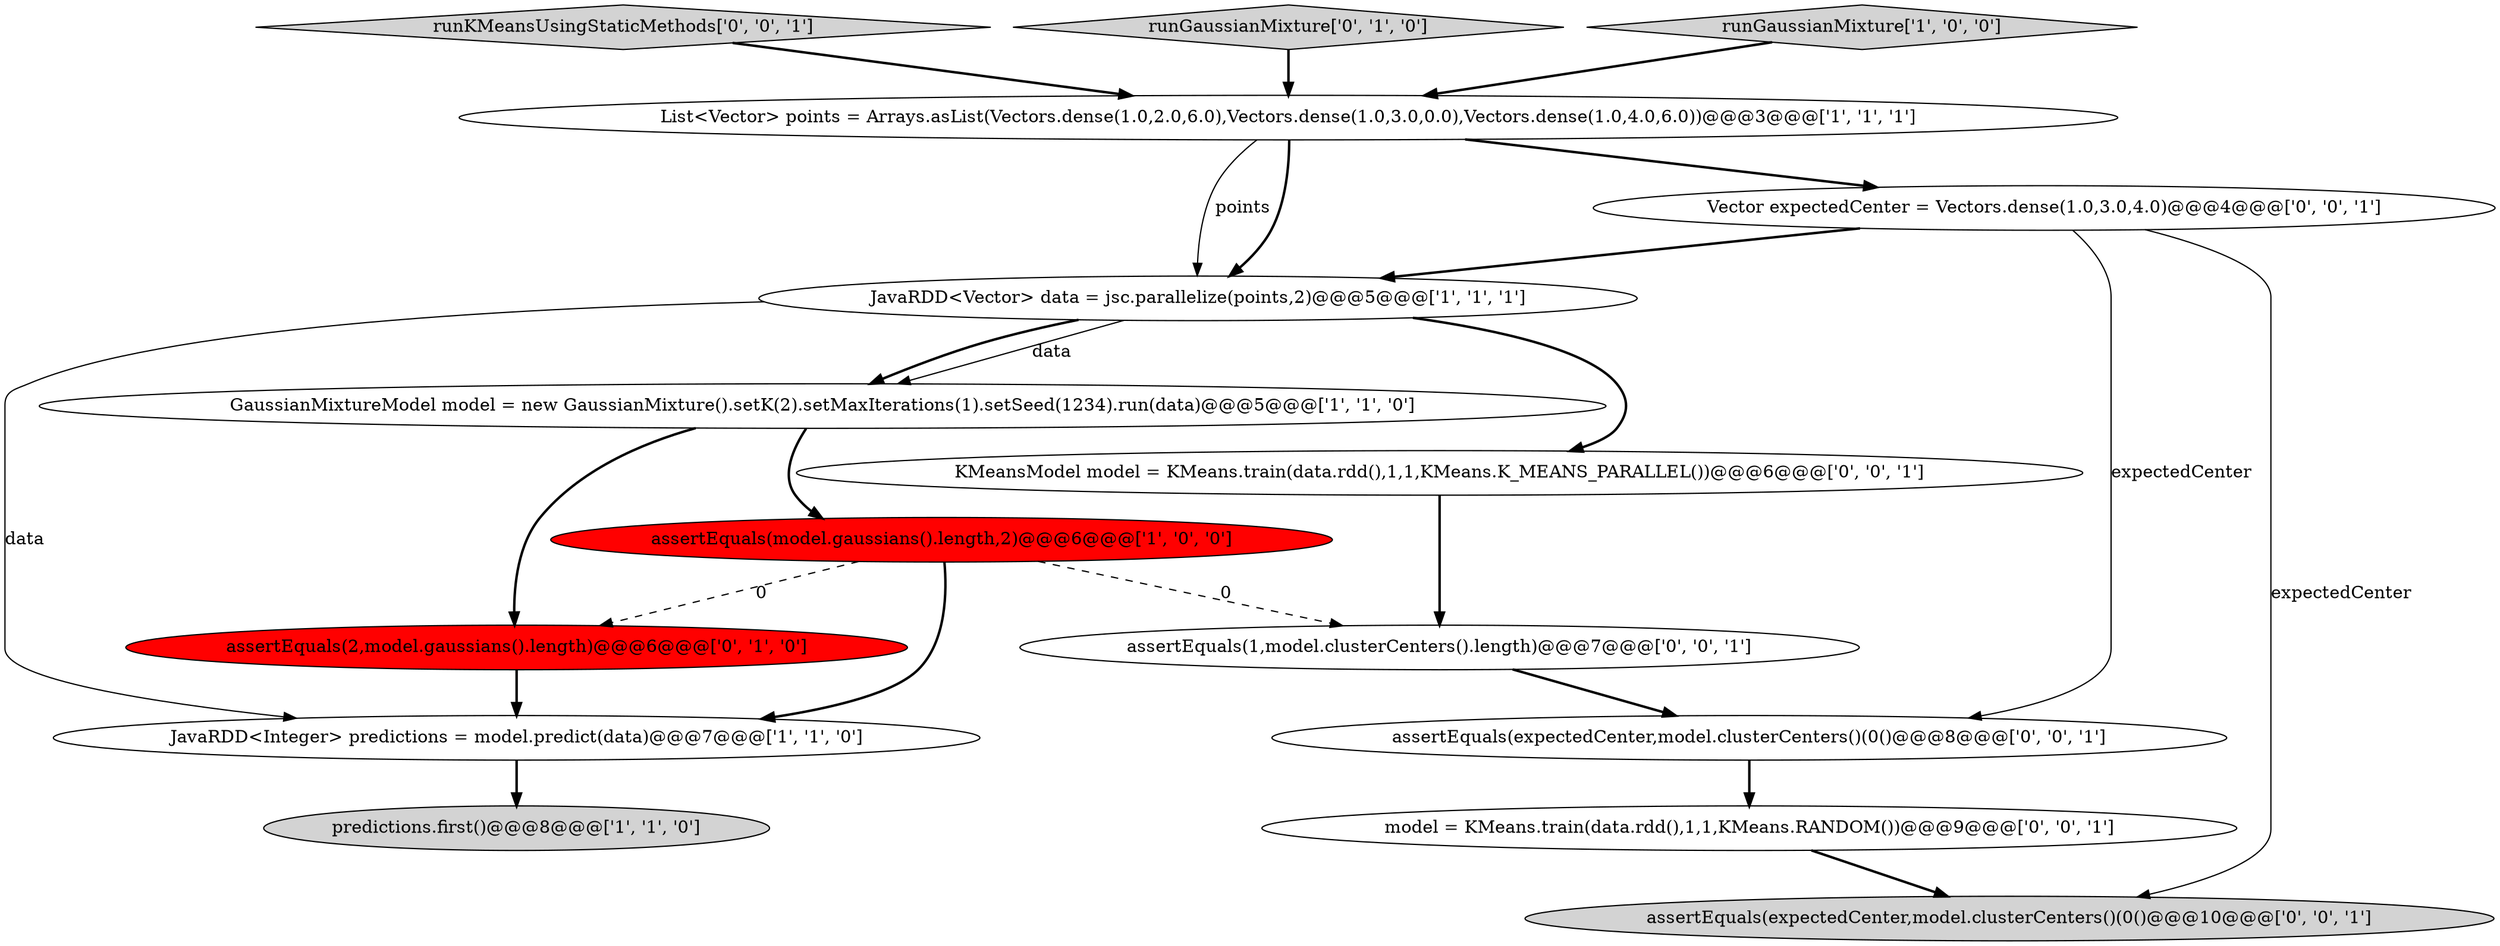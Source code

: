 digraph {
7 [style = filled, label = "assertEquals(2,model.gaussians().length)@@@6@@@['0', '1', '0']", fillcolor = red, shape = ellipse image = "AAA1AAABBB2BBB"];
14 [style = filled, label = "model = KMeans.train(data.rdd(),1,1,KMeans.RANDOM())@@@9@@@['0', '0', '1']", fillcolor = white, shape = ellipse image = "AAA0AAABBB3BBB"];
12 [style = filled, label = "assertEquals(expectedCenter,model.clusterCenters()(0()@@@8@@@['0', '0', '1']", fillcolor = white, shape = ellipse image = "AAA0AAABBB3BBB"];
15 [style = filled, label = "runKMeansUsingStaticMethods['0', '0', '1']", fillcolor = lightgray, shape = diamond image = "AAA0AAABBB3BBB"];
1 [style = filled, label = "JavaRDD<Vector> data = jsc.parallelize(points,2)@@@5@@@['1', '1', '1']", fillcolor = white, shape = ellipse image = "AAA0AAABBB1BBB"];
6 [style = filled, label = "predictions.first()@@@8@@@['1', '1', '0']", fillcolor = lightgray, shape = ellipse image = "AAA0AAABBB1BBB"];
3 [style = filled, label = "JavaRDD<Integer> predictions = model.predict(data)@@@7@@@['1', '1', '0']", fillcolor = white, shape = ellipse image = "AAA0AAABBB1BBB"];
10 [style = filled, label = "assertEquals(1,model.clusterCenters().length)@@@7@@@['0', '0', '1']", fillcolor = white, shape = ellipse image = "AAA0AAABBB3BBB"];
13 [style = filled, label = "assertEquals(expectedCenter,model.clusterCenters()(0()@@@10@@@['0', '0', '1']", fillcolor = lightgray, shape = ellipse image = "AAA0AAABBB3BBB"];
0 [style = filled, label = "assertEquals(model.gaussians().length,2)@@@6@@@['1', '0', '0']", fillcolor = red, shape = ellipse image = "AAA1AAABBB1BBB"];
11 [style = filled, label = "KMeansModel model = KMeans.train(data.rdd(),1,1,KMeans.K_MEANS_PARALLEL())@@@6@@@['0', '0', '1']", fillcolor = white, shape = ellipse image = "AAA0AAABBB3BBB"];
4 [style = filled, label = "List<Vector> points = Arrays.asList(Vectors.dense(1.0,2.0,6.0),Vectors.dense(1.0,3.0,0.0),Vectors.dense(1.0,4.0,6.0))@@@3@@@['1', '1', '1']", fillcolor = white, shape = ellipse image = "AAA0AAABBB1BBB"];
8 [style = filled, label = "runGaussianMixture['0', '1', '0']", fillcolor = lightgray, shape = diamond image = "AAA0AAABBB2BBB"];
9 [style = filled, label = "Vector expectedCenter = Vectors.dense(1.0,3.0,4.0)@@@4@@@['0', '0', '1']", fillcolor = white, shape = ellipse image = "AAA0AAABBB3BBB"];
5 [style = filled, label = "runGaussianMixture['1', '0', '0']", fillcolor = lightgray, shape = diamond image = "AAA0AAABBB1BBB"];
2 [style = filled, label = "GaussianMixtureModel model = new GaussianMixture().setK(2).setMaxIterations(1).setSeed(1234).run(data)@@@5@@@['1', '1', '0']", fillcolor = white, shape = ellipse image = "AAA0AAABBB1BBB"];
0->3 [style = bold, label=""];
4->9 [style = bold, label=""];
9->13 [style = solid, label="expectedCenter"];
3->6 [style = bold, label=""];
7->3 [style = bold, label=""];
0->10 [style = dashed, label="0"];
1->11 [style = bold, label=""];
1->2 [style = solid, label="data"];
2->0 [style = bold, label=""];
11->10 [style = bold, label=""];
10->12 [style = bold, label=""];
5->4 [style = bold, label=""];
12->14 [style = bold, label=""];
4->1 [style = solid, label="points"];
15->4 [style = bold, label=""];
4->1 [style = bold, label=""];
1->2 [style = bold, label=""];
2->7 [style = bold, label=""];
8->4 [style = bold, label=""];
14->13 [style = bold, label=""];
9->1 [style = bold, label=""];
9->12 [style = solid, label="expectedCenter"];
0->7 [style = dashed, label="0"];
1->3 [style = solid, label="data"];
}
